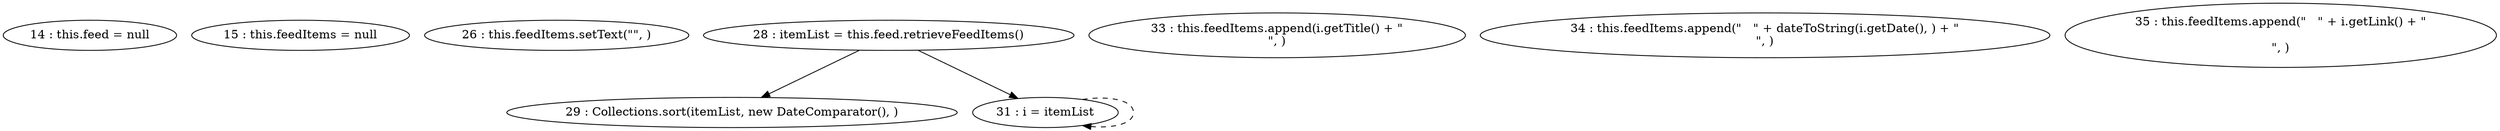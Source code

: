 digraph G {
"14 : this.feed = null"
"15 : this.feedItems = null"
"26 : this.feedItems.setText(\"\", )"
"28 : itemList = this.feed.retrieveFeedItems()"
"28 : itemList = this.feed.retrieveFeedItems()" -> "29 : Collections.sort(itemList, new DateComparator(), )"
"28 : itemList = this.feed.retrieveFeedItems()" -> "31 : i = itemList"
"29 : Collections.sort(itemList, new DateComparator(), )"
"31 : i = itemList"
"31 : i = itemList" -> "31 : i = itemList" [style=dashed]
"33 : this.feedItems.append(i.getTitle() + \"\n\", )"
"34 : this.feedItems.append(\"   \" + dateToString(i.getDate(), ) + \"\n\", )"
"35 : this.feedItems.append(\"   \" + i.getLink() + \"\n\n\", )"
}